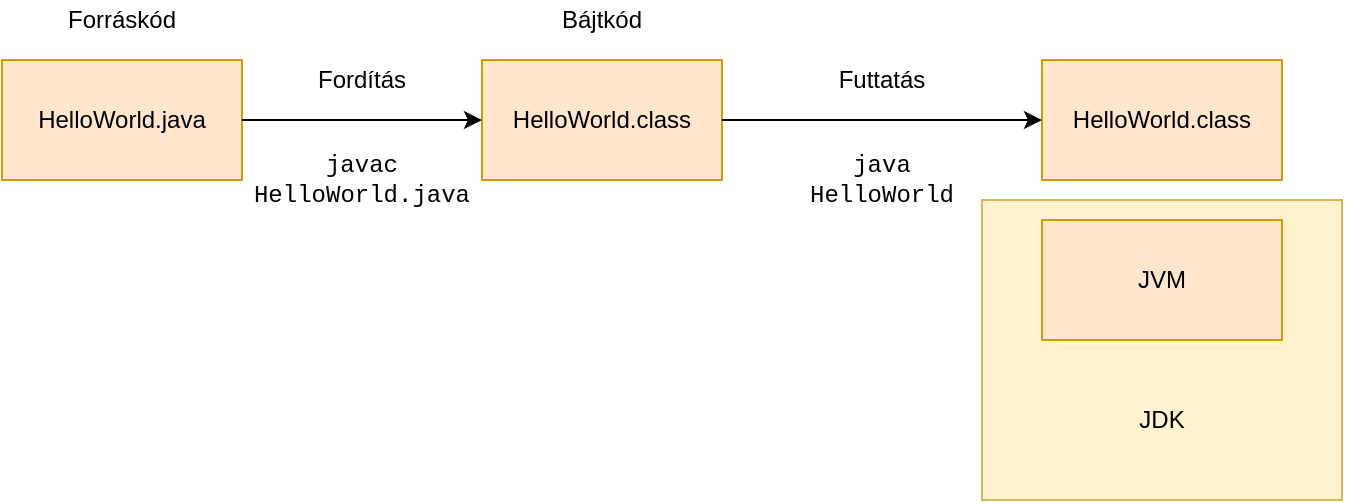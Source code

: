 <mxfile version="13.7.2" type="device"><diagram id="0dCOd1WLr7FGJ65C7Ern" name="Page-1"><mxGraphModel dx="1312" dy="1063" grid="1" gridSize="10" guides="1" tooltips="1" connect="1" arrows="1" fold="1" page="1" pageScale="1" pageWidth="827" pageHeight="1169" math="0" shadow="0"><root><mxCell id="0"/><mxCell id="1" parent="0"/><mxCell id="B-bWyJ5nwzGbgE5fpHfj-9" value="" style="rounded=0;whiteSpace=wrap;html=1;fillColor=#fff2cc;strokeColor=#d6b656;" vertex="1" parent="1"><mxGeometry x="570" y="190" width="180" height="150" as="geometry"/></mxCell><mxCell id="B-bWyJ5nwzGbgE5fpHfj-1" value="HelloWorld.java" style="rounded=0;whiteSpace=wrap;html=1;fillColor=#ffe6cc;strokeColor=#d79b00;" vertex="1" parent="1"><mxGeometry x="80" y="120" width="120" height="60" as="geometry"/></mxCell><mxCell id="B-bWyJ5nwzGbgE5fpHfj-2" value="HelloWorld.class" style="rounded=0;whiteSpace=wrap;html=1;fillColor=#ffe6cc;strokeColor=#d79b00;" vertex="1" parent="1"><mxGeometry x="320" y="120" width="120" height="60" as="geometry"/></mxCell><mxCell id="B-bWyJ5nwzGbgE5fpHfj-3" value="JVM" style="rounded=0;whiteSpace=wrap;html=1;fillColor=#ffe6cc;strokeColor=#d79b00;" vertex="1" parent="1"><mxGeometry x="600" y="200" width="120" height="60" as="geometry"/></mxCell><mxCell id="B-bWyJ5nwzGbgE5fpHfj-4" value="HelloWorld.class" style="rounded=0;whiteSpace=wrap;html=1;fillColor=#ffe6cc;strokeColor=#d79b00;" vertex="1" parent="1"><mxGeometry x="600" y="120" width="120" height="60" as="geometry"/></mxCell><mxCell id="B-bWyJ5nwzGbgE5fpHfj-5" value="" style="endArrow=classic;html=1;exitX=1;exitY=0.5;exitDx=0;exitDy=0;entryX=0;entryY=0.5;entryDx=0;entryDy=0;" edge="1" parent="1" source="B-bWyJ5nwzGbgE5fpHfj-1" target="B-bWyJ5nwzGbgE5fpHfj-2"><mxGeometry width="50" height="50" relative="1" as="geometry"><mxPoint x="390" y="570" as="sourcePoint"/><mxPoint x="440" y="520" as="targetPoint"/></mxGeometry></mxCell><mxCell id="B-bWyJ5nwzGbgE5fpHfj-6" value="Fordítás" style="text;html=1;strokeColor=none;fillColor=none;align=center;verticalAlign=middle;whiteSpace=wrap;rounded=0;" vertex="1" parent="1"><mxGeometry x="240" y="120" width="40" height="20" as="geometry"/></mxCell><mxCell id="B-bWyJ5nwzGbgE5fpHfj-7" value="" style="endArrow=classic;html=1;exitX=1;exitY=0.5;exitDx=0;exitDy=0;entryX=0;entryY=0.5;entryDx=0;entryDy=0;" edge="1" parent="1" source="B-bWyJ5nwzGbgE5fpHfj-2" target="B-bWyJ5nwzGbgE5fpHfj-4"><mxGeometry width="50" height="50" relative="1" as="geometry"><mxPoint x="210" y="160" as="sourcePoint"/><mxPoint x="330" y="160" as="targetPoint"/></mxGeometry></mxCell><mxCell id="B-bWyJ5nwzGbgE5fpHfj-8" value="Futtatás" style="text;html=1;strokeColor=none;fillColor=none;align=center;verticalAlign=middle;whiteSpace=wrap;rounded=0;" vertex="1" parent="1"><mxGeometry x="500" y="120" width="40" height="20" as="geometry"/></mxCell><mxCell id="B-bWyJ5nwzGbgE5fpHfj-10" value="JDK" style="text;html=1;strokeColor=none;fillColor=none;align=center;verticalAlign=middle;whiteSpace=wrap;rounded=0;" vertex="1" parent="1"><mxGeometry x="640" y="290" width="40" height="20" as="geometry"/></mxCell><mxCell id="B-bWyJ5nwzGbgE5fpHfj-11" value="javac HelloWorld.java" style="text;html=1;strokeColor=none;fillColor=none;align=center;verticalAlign=middle;whiteSpace=wrap;rounded=0;fontFamily=Courier New;" vertex="1" parent="1"><mxGeometry x="240" y="170" width="40" height="20" as="geometry"/></mxCell><mxCell id="B-bWyJ5nwzGbgE5fpHfj-12" value="java HelloWorld" style="text;html=1;strokeColor=none;fillColor=none;align=center;verticalAlign=middle;whiteSpace=wrap;rounded=0;fontFamily=Courier New;" vertex="1" parent="1"><mxGeometry x="500" y="170" width="40" height="20" as="geometry"/></mxCell><mxCell id="B-bWyJ5nwzGbgE5fpHfj-13" value="Forráskód" style="text;html=1;strokeColor=none;fillColor=none;align=center;verticalAlign=middle;whiteSpace=wrap;rounded=0;fontFamily=Helvetica;" vertex="1" parent="1"><mxGeometry x="120" y="90" width="40" height="20" as="geometry"/></mxCell><mxCell id="B-bWyJ5nwzGbgE5fpHfj-14" value="Bájtkód" style="text;html=1;strokeColor=none;fillColor=none;align=center;verticalAlign=middle;whiteSpace=wrap;rounded=0;fontFamily=Helvetica;" vertex="1" parent="1"><mxGeometry x="360" y="90" width="40" height="20" as="geometry"/></mxCell></root></mxGraphModel></diagram></mxfile>